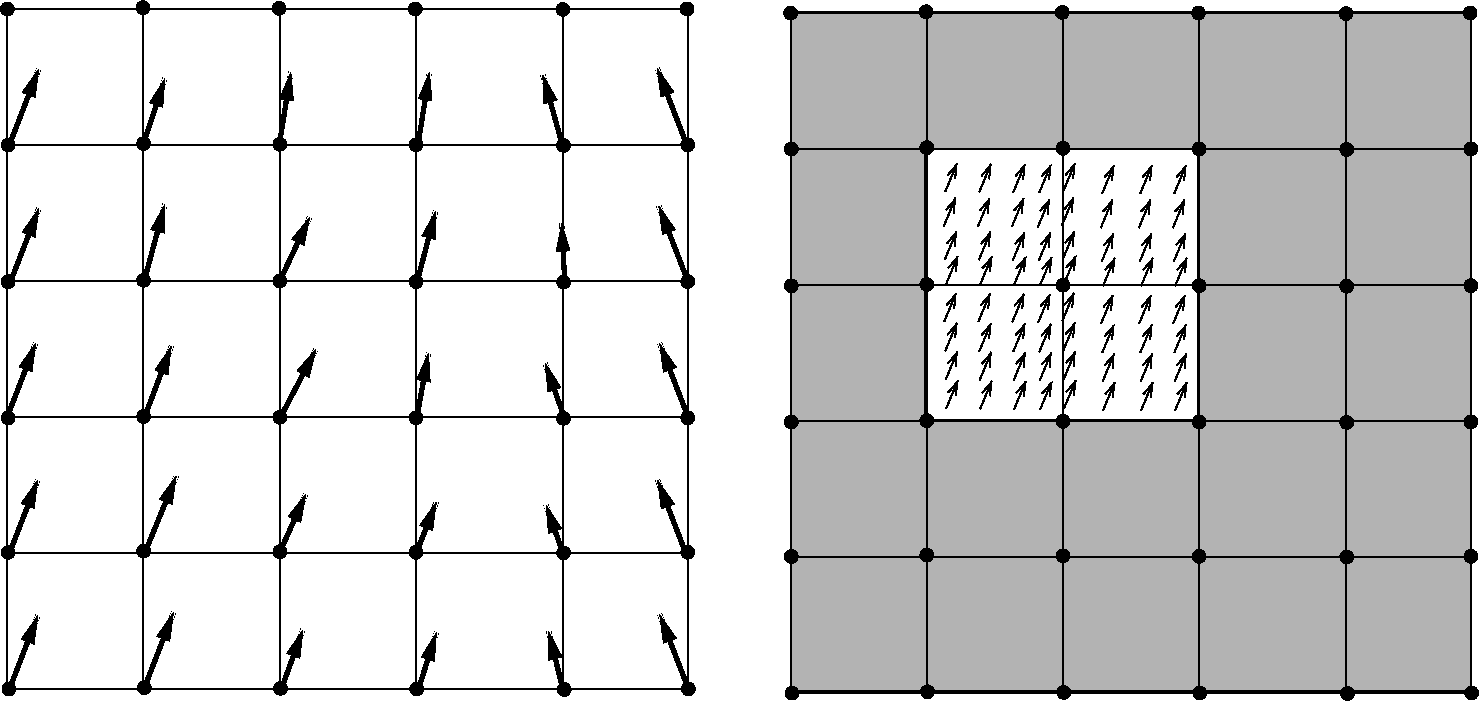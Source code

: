 #FIG 3.2  Produced by xfig version 3.2.5-alpha5
Landscape
Center
Metric
A4      
100.00
Single
-2
1200 2
6 7620 604 12575 5565
6 7620 604 12575 5565
6 7665 659 12525 5519
2 1 0 1 0 7 50 -1 -1 0.000 0 0 -1 0 0 2
	 11634 659 11634 5519
2 1 0 1 0 7 50 -1 -1 0.000 0 0 -1 0 0 2
	 7665 659 7665 5519
2 1 0 1 0 7 50 -1 -1 0.000 0 0 -1 0 0 2
	 7665 659 12525 659
2 1 0 1 0 7 50 -1 -1 0.000 0 0 -1 0 0 2
	 7665 1631 12525 1631
2 1 0 1 0 7 50 -1 -1 0.000 0 0 -1 0 0 2
	 7665 2603 12525 2603
2 1 0 1 0 7 50 -1 -1 0.000 0 0 -1 0 0 2
	 8637 659 8637 5519
2 1 0 1 0 7 50 -1 -1 0.000 0 0 -1 0 0 2
	 9609 659 9609 5519
2 1 0 1 0 7 50 -1 -1 0.000 0 0 -1 0 0 2
	 7665 3575 12525 3575
2 1 0 1 0 7 50 -1 -1 0.000 0 0 -1 0 0 2
	 7665 4547 12525 4547
2 1 0 1 0 7 50 -1 -1 0.000 0 0 -1 0 0 2
	 10581 659 10581 5519
2 1 0 1 0 7 50 -1 -1 0.000 0 0 -1 0 0 2
	 12525 659 12525 5519
2 1 0 1 0 7 50 -1 -1 0.000 0 0 -1 0 0 2
	 7665 5519 12525 5519
-6
6 7620 604 12565 707
1 3 0 1 0 0 50 -1 20 0.000 1 0.0000 7665 659 45 45 7665 659 7710 659
1 3 0 1 0 0 50 -1 20 0.000 1 0.0000 8633 649 45 45 8633 649 8678 649
1 3 0 1 0 0 50 -1 20 0.000 1 0.0000 9606 654 45 45 9606 654 9651 654
1 3 0 1 0 0 50 -1 20 0.000 1 0.0000 10579 658 45 45 10579 658 10624 658
1 3 0 1 0 0 50 -1 20 0.000 1 0.0000 11633 662 45 45 11633 662 11678 662
1 3 0 1 0 0 50 -1 20 0.000 1 0.0000 12520 658 45 45 12520 658 12565 658
-6
6 7625 1575 12570 1678
1 3 0 1 0 0 50 -1 20 0.000 1 0.0000 7670 1630 45 45 7670 1630 7715 1630
1 3 0 1 0 0 50 -1 20 0.000 1 0.0000 8638 1620 45 45 8638 1620 8683 1620
1 3 0 1 0 0 50 -1 20 0.000 1 0.0000 9611 1625 45 45 9611 1625 9656 1625
1 3 0 1 0 0 50 -1 20 0.000 1 0.0000 10584 1629 45 45 10584 1629 10629 1629
1 3 0 1 0 0 50 -1 20 0.000 1 0.0000 11638 1633 45 45 11638 1633 11683 1633
1 3 0 1 0 0 50 -1 20 0.000 1 0.0000 12525 1629 45 45 12525 1629 12570 1629
-6
6 7625 2552 12570 2655
1 3 0 1 0 0 50 -1 20 0.000 1 0.0000 7670 2607 45 45 7670 2607 7715 2607
1 3 0 1 0 0 50 -1 20 0.000 1 0.0000 8638 2597 45 45 8638 2597 8683 2597
1 3 0 1 0 0 50 -1 20 0.000 1 0.0000 9611 2602 45 45 9611 2602 9656 2602
1 3 0 1 0 0 50 -1 20 0.000 1 0.0000 10584 2606 45 45 10584 2606 10629 2606
1 3 0 1 0 0 50 -1 20 0.000 1 0.0000 11638 2610 45 45 11638 2610 11683 2610
1 3 0 1 0 0 50 -1 20 0.000 1 0.0000 12525 2606 45 45 12525 2606 12570 2606
-6
6 7625 3525 12570 3628
1 3 0 1 0 0 50 -1 20 0.000 1 0.0000 7670 3580 45 45 7670 3580 7715 3580
1 3 0 1 0 0 50 -1 20 0.000 1 0.0000 8638 3570 45 45 8638 3570 8683 3570
1 3 0 1 0 0 50 -1 20 0.000 1 0.0000 9611 3575 45 45 9611 3575 9656 3575
1 3 0 1 0 0 50 -1 20 0.000 1 0.0000 10584 3579 45 45 10584 3579 10629 3579
1 3 0 1 0 0 50 -1 20 0.000 1 0.0000 11638 3583 45 45 11638 3583 11683 3583
1 3 0 1 0 0 50 -1 20 0.000 1 0.0000 12525 3579 45 45 12525 3579 12570 3579
-6
6 7625 4486 12570 4589
1 3 0 1 0 0 50 -1 20 0.000 1 0.0000 7670 4541 45 45 7670 4541 7715 4541
1 3 0 1 0 0 50 -1 20 0.000 1 0.0000 8638 4531 45 45 8638 4531 8683 4531
1 3 0 1 0 0 50 -1 20 0.000 1 0.0000 9611 4536 45 45 9611 4536 9656 4536
1 3 0 1 0 0 50 -1 20 0.000 1 0.0000 10584 4540 45 45 10584 4540 10629 4540
1 3 0 1 0 0 50 -1 20 0.000 1 0.0000 11638 4544 45 45 11638 4544 11683 4544
1 3 0 1 0 0 50 -1 20 0.000 1 0.0000 12525 4540 45 45 12525 4540 12570 4540
-6
6 7630 5462 12575 5565
1 3 0 1 0 0 50 -1 20 0.000 1 0.0000 7675 5517 45 45 7675 5517 7720 5517
1 3 0 1 0 0 50 -1 20 0.000 1 0.0000 8643 5507 45 45 8643 5507 8688 5507
1 3 0 1 0 0 50 -1 20 0.000 1 0.0000 9616 5512 45 45 9616 5512 9661 5512
1 3 0 1 0 0 50 -1 20 0.000 1 0.0000 10589 5516 45 45 10589 5516 10634 5516
1 3 0 1 0 0 50 -1 20 0.000 1 0.0000 11643 5520 45 45 11643 5520 11688 5520
1 3 0 1 0 0 50 -1 20 0.000 1 0.0000 12530 5516 45 45 12530 5516 12575 5516
-6
-6
2 2 0 1 0 7 60 -1 14 0.000 0 0 -1 0 0 5
	 7671 648 12524 648 12524 5501 7671 5501 7671 648
2 2 0 1 0 7 55 -1 20 0.000 0 0 -1 0 0 5
	 8627 1633 10576 1633 10576 3567 8627 3567 8627 1633
-6
6 8770 1732 10489 1947
2 1 0 1 0 7 50 -1 -1 0.000 0 0 -1 1 0 2
	0 0 1.00 60.00 90.00
	 8770 1934 8853 1735
2 1 0 1 0 7 50 -1 -1 0.000 0 0 -1 1 0 2
	0 0 1.00 60.00 90.00
	 9013 1937 9096 1738
2 1 0 1 0 7 50 -1 -1 0.000 0 0 -1 1 0 2
	0 0 1.00 60.00 90.00
	 9256 1938 9339 1739
2 1 0 1 0 7 50 -1 -1 0.000 0 0 -1 1 0 2
	0 0 1.00 60.00 90.00
	 9613 1931 9696 1732
2 1 0 1 0 7 50 -1 -1 0.000 0 0 -1 1 0 2
	0 0 1.00 60.00 90.00
	 9891 1947 9974 1748
2 1 0 1 0 7 50 -1 -1 0.000 0 0 -1 1 0 2
	0 0 1.00 60.00 90.00
	 10163 1947 10246 1748
2 1 0 1 0 7 50 -1 -1 0.000 0 0 -1 1 0 2
	0 0 1.00 60.00 90.00
	 10406 1947 10489 1748
2 1 0 1 0 7 50 -1 -1 0.000 0 0 -1 1 0 2
	0 0 1.00 60.00 90.00
	 9441 1942 9524 1743
-6
6 8767 2217 10486 2432
2 1 0 1 0 7 50 -1 -1 0.000 0 0 -1 1 0 2
	0 0 1.00 60.00 90.00
	 8767 2419 8850 2220
2 1 0 1 0 7 50 -1 -1 0.000 0 0 -1 1 0 2
	0 0 1.00 60.00 90.00
	 9010 2422 9093 2223
2 1 0 1 0 7 50 -1 -1 0.000 0 0 -1 1 0 2
	0 0 1.00 60.00 90.00
	 9253 2423 9336 2224
2 1 0 1 0 7 50 -1 -1 0.000 0 0 -1 1 0 2
	0 0 1.00 60.00 90.00
	 9610 2416 9693 2217
2 1 0 1 0 7 50 -1 -1 0.000 0 0 -1 1 0 2
	0 0 1.00 60.00 90.00
	 9888 2432 9971 2233
2 1 0 1 0 7 50 -1 -1 0.000 0 0 -1 1 0 2
	0 0 1.00 60.00 90.00
	 10160 2432 10243 2233
2 1 0 1 0 7 50 -1 -1 0.000 0 0 -1 1 0 2
	0 0 1.00 60.00 90.00
	 10403 2432 10486 2233
2 1 0 1 0 7 50 -1 -1 0.000 0 0 -1 1 0 2
	0 0 1.00 60.00 90.00
	 9438 2427 9521 2228
-6
6 8760 1978 10479 2193
2 1 0 1 0 7 50 -1 -1 0.000 0 0 -1 1 0 2
	0 0 1.00 60.00 90.00
	 8760 2180 8843 1981
2 1 0 1 0 7 50 -1 -1 0.000 0 0 -1 1 0 2
	0 0 1.00 60.00 90.00
	 9003 2183 9086 1984
2 1 0 1 0 7 50 -1 -1 0.000 0 0 -1 1 0 2
	0 0 1.00 60.00 90.00
	 9246 2184 9329 1985
2 1 0 1 0 7 50 -1 -1 0.000 0 0 -1 1 0 2
	0 0 1.00 60.00 90.00
	 9603 2177 9686 1978
2 1 0 1 0 7 50 -1 -1 0.000 0 0 -1 1 0 2
	0 0 1.00 60.00 90.00
	 9881 2193 9964 1994
2 1 0 1 0 7 50 -1 -1 0.000 0 0 -1 1 0 2
	0 0 1.00 60.00 90.00
	 10153 2193 10236 1994
2 1 0 1 0 7 50 -1 -1 0.000 0 0 -1 1 0 2
	0 0 1.00 60.00 90.00
	 10396 2193 10479 1994
2 1 0 1 0 7 50 -1 -1 0.000 0 0 -1 1 0 2
	0 0 1.00 60.00 90.00
	 9431 2188 9514 1989
-6
6 8776 2393 10495 2608
2 1 0 1 0 7 50 -1 -1 0.000 0 0 -1 1 0 2
	0 0 1.00 60.00 90.00
	 8776 2595 8859 2396
2 1 0 1 0 7 50 -1 -1 0.000 0 0 -1 1 0 2
	0 0 1.00 60.00 90.00
	 9019 2598 9102 2399
2 1 0 1 0 7 50 -1 -1 0.000 0 0 -1 1 0 2
	0 0 1.00 60.00 90.00
	 9262 2599 9345 2400
2 1 0 1 0 7 50 -1 -1 0.000 0 0 -1 1 0 2
	0 0 1.00 60.00 90.00
	 9619 2592 9702 2393
2 1 0 1 0 7 50 -1 -1 0.000 0 0 -1 1 0 2
	0 0 1.00 60.00 90.00
	 9897 2608 9980 2409
2 1 0 1 0 7 50 -1 -1 0.000 0 0 -1 1 0 2
	0 0 1.00 60.00 90.00
	 10169 2608 10252 2409
2 1 0 1 0 7 50 -1 -1 0.000 0 0 -1 1 0 2
	0 0 1.00 60.00 90.00
	 10412 2608 10495 2409
2 1 0 1 0 7 50 -1 -1 0.000 0 0 -1 1 0 2
	0 0 1.00 60.00 90.00
	 9447 2603 9530 2404
-6
6 8763 2659 10482 2874
2 1 0 1 0 7 50 -1 -1 0.000 0 0 -1 1 0 2
	0 0 1.00 60.00 90.00
	 8763 2861 8846 2662
2 1 0 1 0 7 50 -1 -1 0.000 0 0 -1 1 0 2
	0 0 1.00 60.00 90.00
	 9006 2864 9089 2665
2 1 0 1 0 7 50 -1 -1 0.000 0 0 -1 1 0 2
	0 0 1.00 60.00 90.00
	 9249 2865 9332 2666
2 1 0 1 0 7 50 -1 -1 0.000 0 0 -1 1 0 2
	0 0 1.00 60.00 90.00
	 9606 2858 9689 2659
2 1 0 1 0 7 50 -1 -1 0.000 0 0 -1 1 0 2
	0 0 1.00 60.00 90.00
	 9884 2874 9967 2675
2 1 0 1 0 7 50 -1 -1 0.000 0 0 -1 1 0 2
	0 0 1.00 60.00 90.00
	 10156 2874 10239 2675
2 1 0 1 0 7 50 -1 -1 0.000 0 0 -1 1 0 2
	0 0 1.00 60.00 90.00
	 10399 2874 10482 2675
2 1 0 1 0 7 50 -1 -1 0.000 0 0 -1 1 0 2
	0 0 1.00 60.00 90.00
	 9434 2869 9517 2670
-6
6 8770 2870 10489 3085
2 1 0 1 0 7 50 -1 -1 0.000 0 0 -1 1 0 2
	0 0 1.00 60.00 90.00
	 8770 3072 8853 2873
2 1 0 1 0 7 50 -1 -1 0.000 0 0 -1 1 0 2
	0 0 1.00 60.00 90.00
	 9013 3075 9096 2876
2 1 0 1 0 7 50 -1 -1 0.000 0 0 -1 1 0 2
	0 0 1.00 60.00 90.00
	 9256 3076 9339 2877
2 1 0 1 0 7 50 -1 -1 0.000 0 0 -1 1 0 2
	0 0 1.00 60.00 90.00
	 9613 3069 9696 2870
2 1 0 1 0 7 50 -1 -1 0.000 0 0 -1 1 0 2
	0 0 1.00 60.00 90.00
	 9891 3085 9974 2886
2 1 0 1 0 7 50 -1 -1 0.000 0 0 -1 1 0 2
	0 0 1.00 60.00 90.00
	 10163 3085 10246 2886
2 1 0 1 0 7 50 -1 -1 0.000 0 0 -1 1 0 2
	0 0 1.00 60.00 90.00
	 10406 3085 10489 2886
2 1 0 1 0 7 50 -1 -1 0.000 0 0 -1 1 0 2
	0 0 1.00 60.00 90.00
	 9441 3080 9524 2881
-6
6 8773 3075 10492 3290
2 1 0 1 0 7 50 -1 -1 0.000 0 0 -1 1 0 2
	0 0 1.00 60.00 90.00
	 8773 3277 8856 3078
2 1 0 1 0 7 50 -1 -1 0.000 0 0 -1 1 0 2
	0 0 1.00 60.00 90.00
	 9016 3280 9099 3081
2 1 0 1 0 7 50 -1 -1 0.000 0 0 -1 1 0 2
	0 0 1.00 60.00 90.00
	 9259 3281 9342 3082
2 1 0 1 0 7 50 -1 -1 0.000 0 0 -1 1 0 2
	0 0 1.00 60.00 90.00
	 9616 3274 9699 3075
2 1 0 1 0 7 50 -1 -1 0.000 0 0 -1 1 0 2
	0 0 1.00 60.00 90.00
	 9894 3290 9977 3091
2 1 0 1 0 7 50 -1 -1 0.000 0 0 -1 1 0 2
	0 0 1.00 60.00 90.00
	 10166 3290 10249 3091
2 1 0 1 0 7 50 -1 -1 0.000 0 0 -1 1 0 2
	0 0 1.00 60.00 90.00
	 10409 3290 10492 3091
2 1 0 1 0 7 50 -1 -1 0.000 0 0 -1 1 0 2
	0 0 1.00 60.00 90.00
	 9444 3285 9527 3086
-6
6 8776 3282 10495 3497
2 1 0 1 0 7 50 -1 -1 0.000 0 0 -1 1 0 2
	0 0 1.00 60.00 90.00
	 8776 3484 8859 3285
2 1 0 1 0 7 50 -1 -1 0.000 0 0 -1 1 0 2
	0 0 1.00 60.00 90.00
	 9019 3487 9102 3288
2 1 0 1 0 7 50 -1 -1 0.000 0 0 -1 1 0 2
	0 0 1.00 60.00 90.00
	 9262 3488 9345 3289
2 1 0 1 0 7 50 -1 -1 0.000 0 0 -1 1 0 2
	0 0 1.00 60.00 90.00
	 9619 3481 9702 3282
2 1 0 1 0 7 50 -1 -1 0.000 0 0 -1 1 0 2
	0 0 1.00 60.00 90.00
	 9897 3497 9980 3298
2 1 0 1 0 7 50 -1 -1 0.000 0 0 -1 1 0 2
	0 0 1.00 60.00 90.00
	 10169 3497 10252 3298
2 1 0 1 0 7 50 -1 -1 0.000 0 0 -1 1 0 2
	0 0 1.00 60.00 90.00
	 10412 3497 10495 3298
2 1 0 1 0 7 50 -1 -1 0.000 0 0 -1 1 0 2
	0 0 1.00 60.00 90.00
	 9447 3492 9530 3293
-6
6 2052 1038 6950 5530
2 1 0 3 0 7 50 -1 -1 0.000 0 0 -1 1 0 2
	1 1 3.00 60.00 120.00
	 3051 4517 3277 3965
2 1 0 3 0 7 50 -1 -1 0.000 0 0 -1 1 0 2
	1 1 3.00 60.00 120.00
	 4013 4517 4202 4094
2 1 0 3 0 7 50 -1 -1 0.000 0 0 -1 1 0 2
	1 1 3.00 60.00 120.00
	 4990 4517 5135 4151
2 1 0 3 0 7 50 -1 -1 0.000 0 0 -1 1 0 2
	1 1 3.00 60.00 120.00
	 6044 4531 5916 4170
2 1 0 3 0 7 50 -1 -1 0.000 0 0 -1 1 0 2
	1 1 3.00 60.00 120.00
	 3051 3541 3241 3039
2 1 0 3 0 7 50 -1 -1 0.000 0 0 -1 1 0 2
	1 1 3.00 60.00 120.00
	 4020 3548 4275 3060
2 1 0 3 0 7 50 -1 -1 0.000 0 0 -1 1 0 2
	1 1 3.00 60.00 120.00
	 4997 3534 5078 3089
2 1 0 3 0 7 50 -1 -1 0.000 0 0 -1 1 0 2
	1 1 3.00 60.00 120.00
	 6051 3555 5911 3161
2 1 0 3 0 7 50 -1 -1 0.000 0 0 -1 1 0 2
	1 1 3.00 60.00 120.00
	 6051 2572 6030 2160
2 1 0 3 0 7 50 -1 -1 0.000 0 0 -1 1 0 2
	1 1 3.00 60.00 120.00
	 4997 2579 5130 2070
2 1 0 3 0 7 50 -1 -1 0.000 0 0 -1 1 0 2
	1 1 3.00 60.00 120.00
	 4013 2579 4230 2115
2 1 0 3 0 7 50 -1 -1 0.000 0 0 -1 1 0 2
	1 1 3.00 60.00 120.00
	 3051 2557 3195 2025
2 1 0 3 0 7 50 -1 -1 0.000 0 0 -1 1 0 2
	1 1 3.00 60.00 120.00
	 3044 1588 3195 1125
2 1 0 3 0 7 50 -1 -1 0.000 0 0 -1 1 0 2
	1 1 3.00 60.00 120.00
	 4013 1595 4095 1080
2 1 0 3 0 7 50 -1 -1 0.000 0 0 -1 1 0 2
	1 1 3.00 60.00 120.00
	 5004 1595 5085 1080
2 1 0 3 0 7 50 -1 -1 0.000 0 0 -1 1 0 2
	1 1 3.00 60.00 120.00
	 6037 1609 5895 1100
2 1 0 3 0 7 50 -1 -1 0.000 0 0 -1 1 0 2
	1 1 3.00 60.00 120.00
	 2089 1588 2294 1057
2 1 0 3 0 7 50 -1 -1 0.000 0 0 -1 1 0 2
	1 1 3.00 60.00 120.00
	 2089 2586 2294 2055
2 1 0 3 0 7 50 -1 -1 0.000 0 0 -1 1 0 2
	1 1 3.00 60.00 120.00
	 2067 3548 2272 3017
2 1 0 3 0 7 50 -1 -1 0.000 0 0 -1 1 0 2
	1 1 3.00 60.00 120.00
	 2082 4524 2287 3993
2 1 0 3 0 7 50 -1 -1 0.000 0 0 -1 1 0 2
	1 1 3.00 60.00 120.00
	 2082 5494 2287 4963
2 1 0 3 0 7 50 -1 -1 0.000 0 0 -1 1 0 2
	1 1 3.00 60.00 120.00
	 3051 5473 3256 4942
2 1 0 3 0 7 50 -1 -1 0.000 0 0 -1 1 0 2
	1 1 3.00 60.00 120.00
	 4027 5487 4181 5063
2 1 0 3 0 7 50 -1 -1 0.000 0 0 -1 1 0 2
	1 1 3.00 60.00 120.00
	 5004 5494 5135 5084
2 1 0 3 0 7 50 -1 -1 0.000 0 0 -1 1 0 2
	1 1 3.00 60.00 120.00
	 6044 5515 5937 5076
2 1 0 3 0 7 50 -1 -1 0.000 0 0 -1 1 0 2
	1 1 3.00 60.00 120.00
	 6935 5487 6730 4956
2 1 0 3 0 7 50 -1 -1 0.000 0 0 -1 1 0 2
	1 1 3.00 60.00 120.00
	 6920 4527 6715 3996
2 1 0 3 0 7 50 -1 -1 0.000 0 0 -1 1 0 2
	1 1 3.00 60.00 120.00
	 6935 3551 6730 3020
2 1 0 3 0 7 50 -1 -1 0.000 0 0 -1 1 0 2
	1 1 3.00 60.00 120.00
	 6928 2567 6723 2036
2 1 0 3 0 7 50 -1 -1 0.000 0 0 -1 1 0 2
	1 1 3.00 60.00 120.00
	 6917 1584 6712 1053
-6
6 2070 630 6930 5490
2 1 0 1 0 7 50 -1 -1 0.000 0 0 -1 0 0 2
	 6039 630 6039 5490
2 1 0 1 0 7 50 -1 -1 0.000 0 0 -1 0 0 2
	 2070 630 2070 5490
2 1 0 1 0 7 50 -1 -1 0.000 0 0 -1 0 0 2
	 2070 630 6930 630
2 1 0 1 0 7 50 -1 -1 0.000 0 0 -1 0 0 2
	 2070 1602 6930 1602
2 1 0 1 0 7 50 -1 -1 0.000 0 0 -1 0 0 2
	 2070 2574 6930 2574
2 1 0 1 0 7 50 -1 -1 0.000 0 0 -1 0 0 2
	 3042 630 3042 5490
2 1 0 1 0 7 50 -1 -1 0.000 0 0 -1 0 0 2
	 4014 630 4014 5490
2 1 0 1 0 7 50 -1 -1 0.000 0 0 -1 0 0 2
	 2070 3546 6930 3546
2 1 0 1 0 7 50 -1 -1 0.000 0 0 -1 0 0 2
	 2070 4518 6930 4518
2 1 0 1 0 7 50 -1 -1 0.000 0 0 -1 0 0 2
	 4986 630 4986 5490
2 1 0 1 0 7 50 -1 -1 0.000 0 0 -1 0 0 2
	 6930 630 6930 5490
2 1 0 1 0 7 50 -1 -1 0.000 0 0 -1 0 0 2
	 2070 5490 6930 5490
-6
6 2025 575 6970 678
1 3 0 1 0 0 50 -1 20 0.000 1 0.0000 2070 630 45 45 2070 630 2115 630
1 3 0 1 0 0 50 -1 20 0.000 1 0.0000 3038 620 45 45 3038 620 3083 620
1 3 0 1 0 0 50 -1 20 0.000 1 0.0000 4011 625 45 45 4011 625 4056 625
1 3 0 1 0 0 50 -1 20 0.000 1 0.0000 4984 629 45 45 4984 629 5029 629
1 3 0 1 0 0 50 -1 20 0.000 1 0.0000 6038 633 45 45 6038 633 6083 633
1 3 0 1 0 0 50 -1 20 0.000 1 0.0000 6925 629 45 45 6925 629 6970 629
-6
6 2030 1546 6975 1649
1 3 0 1 0 0 50 -1 20 0.000 1 0.0000 2075 1601 45 45 2075 1601 2120 1601
1 3 0 1 0 0 50 -1 20 0.000 1 0.0000 3043 1591 45 45 3043 1591 3088 1591
1 3 0 1 0 0 50 -1 20 0.000 1 0.0000 4016 1596 45 45 4016 1596 4061 1596
1 3 0 1 0 0 50 -1 20 0.000 1 0.0000 4989 1600 45 45 4989 1600 5034 1600
1 3 0 1 0 0 50 -1 20 0.000 1 0.0000 6043 1604 45 45 6043 1604 6088 1604
1 3 0 1 0 0 50 -1 20 0.000 1 0.0000 6930 1600 45 45 6930 1600 6975 1600
-6
6 2030 2523 6975 2626
1 3 0 1 0 0 50 -1 20 0.000 1 0.0000 2075 2578 45 45 2075 2578 2120 2578
1 3 0 1 0 0 50 -1 20 0.000 1 0.0000 3043 2568 45 45 3043 2568 3088 2568
1 3 0 1 0 0 50 -1 20 0.000 1 0.0000 4016 2573 45 45 4016 2573 4061 2573
1 3 0 1 0 0 50 -1 20 0.000 1 0.0000 4989 2577 45 45 4989 2577 5034 2577
1 3 0 1 0 0 50 -1 20 0.000 1 0.0000 6043 2581 45 45 6043 2581 6088 2581
1 3 0 1 0 0 50 -1 20 0.000 1 0.0000 6930 2577 45 45 6930 2577 6975 2577
-6
6 2030 3496 6975 3599
1 3 0 1 0 0 50 -1 20 0.000 1 0.0000 2075 3551 45 45 2075 3551 2120 3551
1 3 0 1 0 0 50 -1 20 0.000 1 0.0000 3043 3541 45 45 3043 3541 3088 3541
1 3 0 1 0 0 50 -1 20 0.000 1 0.0000 4016 3546 45 45 4016 3546 4061 3546
1 3 0 1 0 0 50 -1 20 0.000 1 0.0000 4989 3550 45 45 4989 3550 5034 3550
1 3 0 1 0 0 50 -1 20 0.000 1 0.0000 6043 3554 45 45 6043 3554 6088 3554
1 3 0 1 0 0 50 -1 20 0.000 1 0.0000 6930 3550 45 45 6930 3550 6975 3550
-6
6 2030 4457 6975 4560
1 3 0 1 0 0 50 -1 20 0.000 1 0.0000 2075 4512 45 45 2075 4512 2120 4512
1 3 0 1 0 0 50 -1 20 0.000 1 0.0000 3043 4502 45 45 3043 4502 3088 4502
1 3 0 1 0 0 50 -1 20 0.000 1 0.0000 4016 4507 45 45 4016 4507 4061 4507
1 3 0 1 0 0 50 -1 20 0.000 1 0.0000 4989 4511 45 45 4989 4511 5034 4511
1 3 0 1 0 0 50 -1 20 0.000 1 0.0000 6043 4515 45 45 6043 4515 6088 4515
1 3 0 1 0 0 50 -1 20 0.000 1 0.0000 6930 4511 45 45 6930 4511 6975 4511
-6
6 2035 5433 6980 5536
1 3 0 1 0 0 50 -1 20 0.000 1 0.0000 2080 5488 45 45 2080 5488 2125 5488
1 3 0 1 0 0 50 -1 20 0.000 1 0.0000 3048 5478 45 45 3048 5478 3093 5478
1 3 0 1 0 0 50 -1 20 0.000 1 0.0000 4021 5483 45 45 4021 5483 4066 5483
1 3 0 1 0 0 50 -1 20 0.000 1 0.0000 4994 5487 45 45 4994 5487 5039 5487
1 3 0 1 0 0 50 -1 20 0.000 1 0.0000 6048 5491 45 45 6048 5491 6093 5491
1 3 0 1 0 0 50 -1 20 0.000 1 0.0000 6935 5487 45 45 6935 5487 6980 5487
-6
